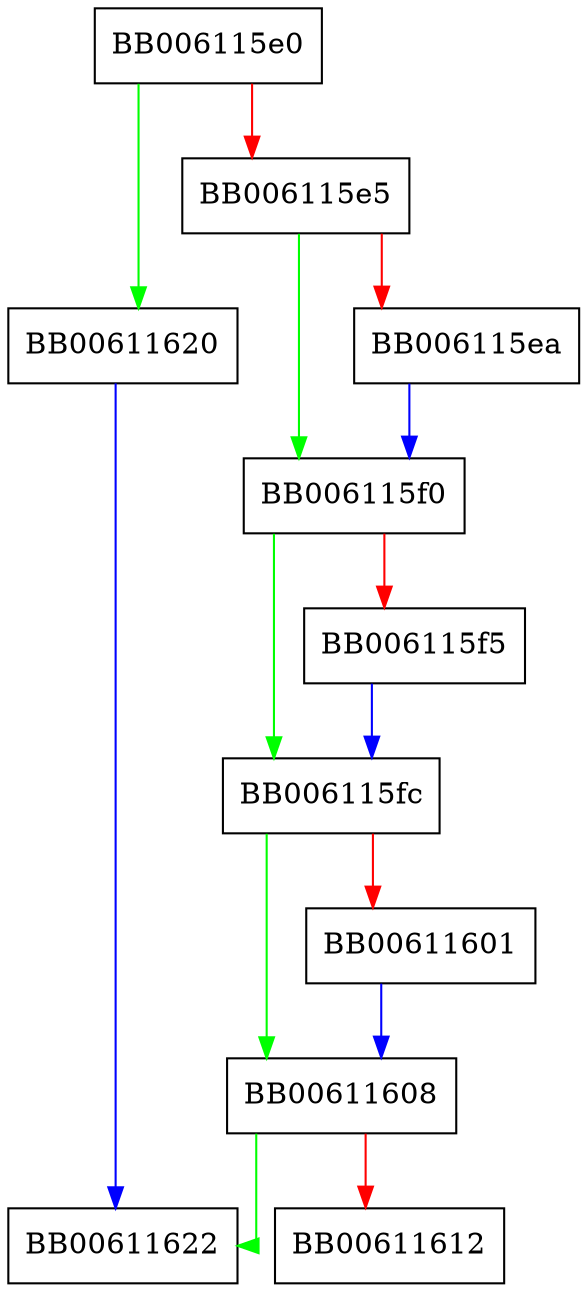 digraph OCSP_id_get0_info {
  node [shape="box"];
  graph [splines=ortho];
  BB006115e0 -> BB00611620 [color="green"];
  BB006115e0 -> BB006115e5 [color="red"];
  BB006115e5 -> BB006115f0 [color="green"];
  BB006115e5 -> BB006115ea [color="red"];
  BB006115ea -> BB006115f0 [color="blue"];
  BB006115f0 -> BB006115fc [color="green"];
  BB006115f0 -> BB006115f5 [color="red"];
  BB006115f5 -> BB006115fc [color="blue"];
  BB006115fc -> BB00611608 [color="green"];
  BB006115fc -> BB00611601 [color="red"];
  BB00611601 -> BB00611608 [color="blue"];
  BB00611608 -> BB00611622 [color="green"];
  BB00611608 -> BB00611612 [color="red"];
  BB00611620 -> BB00611622 [color="blue"];
}